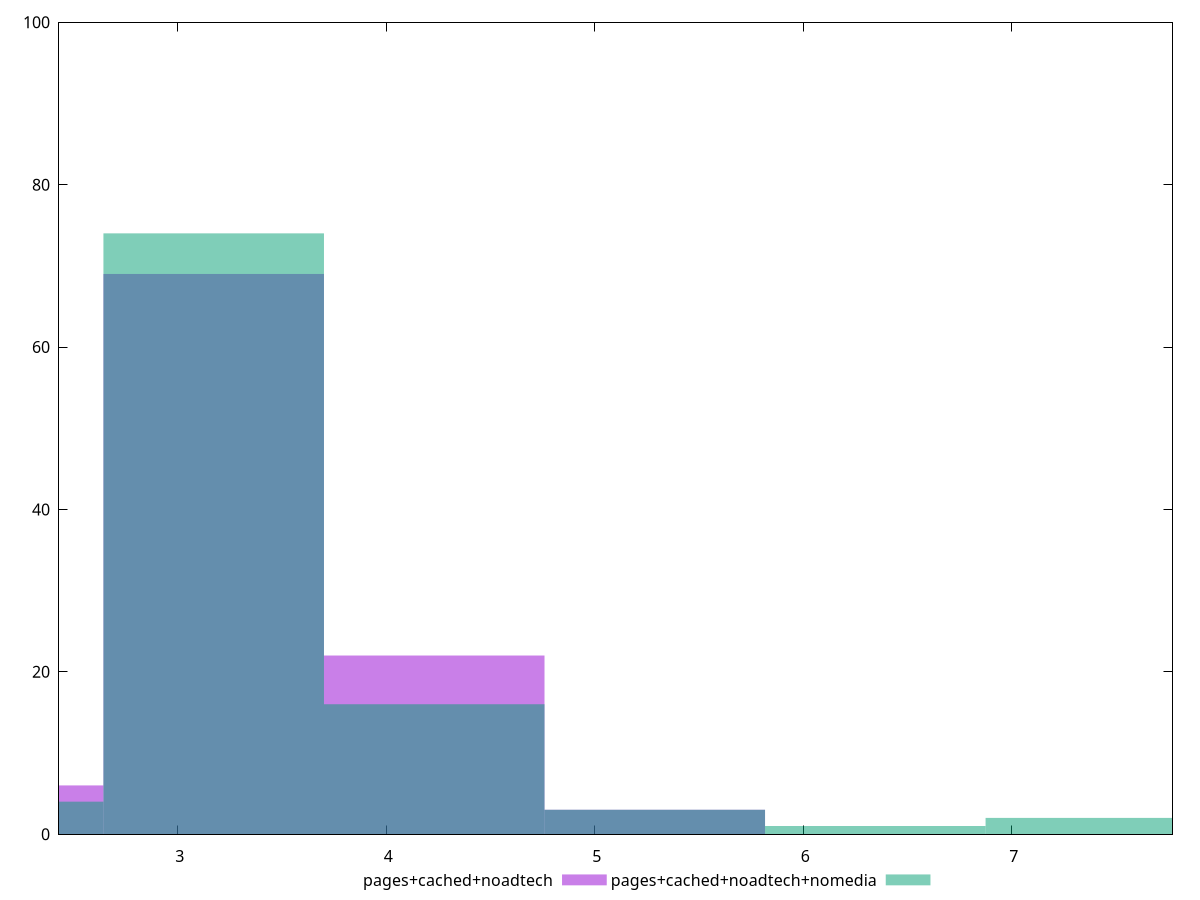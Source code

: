 reset

$pagesCachedNoadtech <<EOF
4.2304955326055165 22
3.1728716494541374 69
2.1152477663027582 6
5.288119415756896 3
EOF

$pagesCachedNoadtechNomedia <<EOF
3.1728716494541374 74
4.2304955326055165 16
5.288119415756896 3
2.1152477663027582 4
6.345743298908275 1
7.403367182059654 2
EOF

set key outside below
set boxwidth 1.0576238831513791
set xrange [2.4309999999999996:7.771]
set yrange [0:100]
set trange [0:100]
set style fill transparent solid 0.5 noborder
set terminal svg size 640, 500 enhanced background rgb 'white'
set output "report_00009_2021-02-08T22-37-41.559Z/server-response-time/comparison/histogram/2_vs_3.svg"

plot $pagesCachedNoadtech title "pages+cached+noadtech" with boxes, \
     $pagesCachedNoadtechNomedia title "pages+cached+noadtech+nomedia" with boxes

reset
